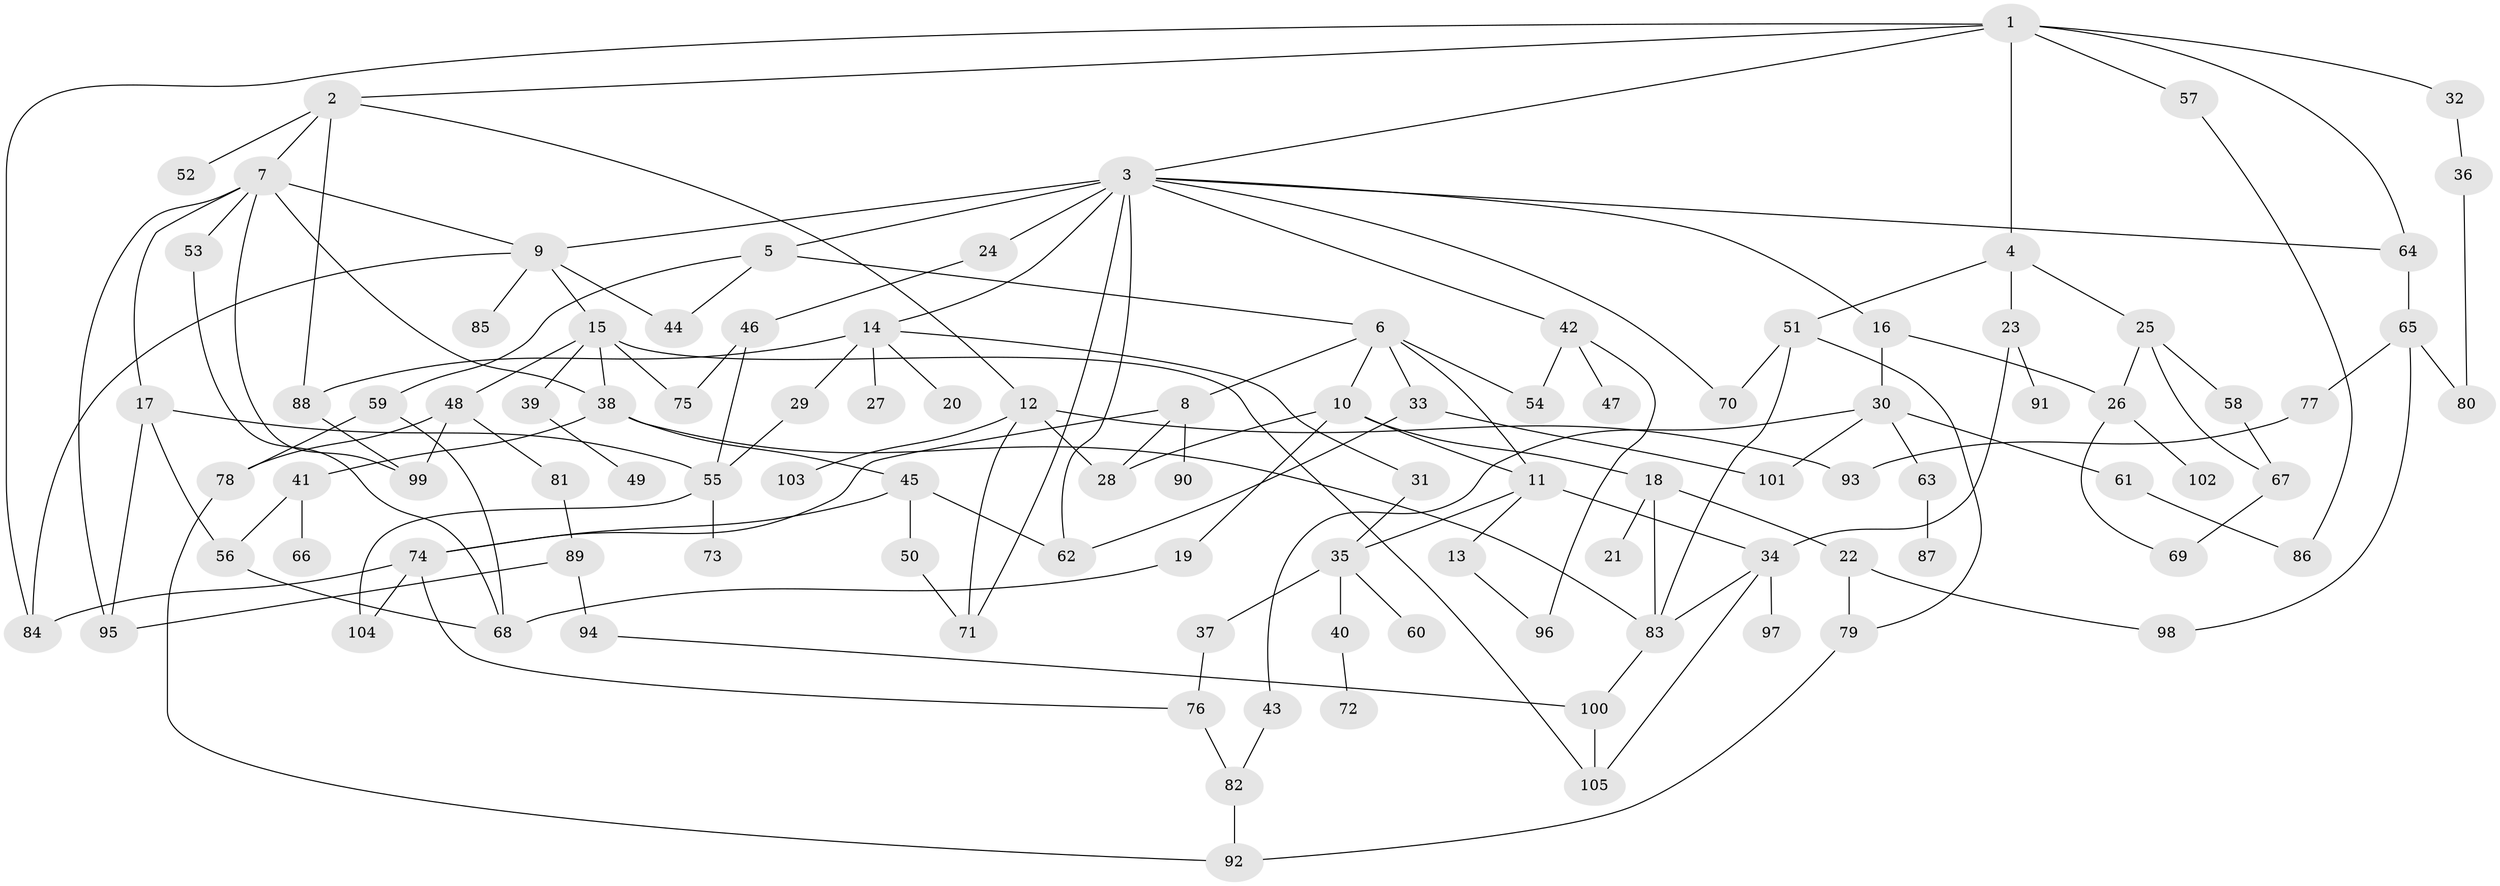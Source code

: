 // Generated by graph-tools (version 1.1) at 2025/34/03/09/25 02:34:11]
// undirected, 105 vertices, 156 edges
graph export_dot {
graph [start="1"]
  node [color=gray90,style=filled];
  1;
  2;
  3;
  4;
  5;
  6;
  7;
  8;
  9;
  10;
  11;
  12;
  13;
  14;
  15;
  16;
  17;
  18;
  19;
  20;
  21;
  22;
  23;
  24;
  25;
  26;
  27;
  28;
  29;
  30;
  31;
  32;
  33;
  34;
  35;
  36;
  37;
  38;
  39;
  40;
  41;
  42;
  43;
  44;
  45;
  46;
  47;
  48;
  49;
  50;
  51;
  52;
  53;
  54;
  55;
  56;
  57;
  58;
  59;
  60;
  61;
  62;
  63;
  64;
  65;
  66;
  67;
  68;
  69;
  70;
  71;
  72;
  73;
  74;
  75;
  76;
  77;
  78;
  79;
  80;
  81;
  82;
  83;
  84;
  85;
  86;
  87;
  88;
  89;
  90;
  91;
  92;
  93;
  94;
  95;
  96;
  97;
  98;
  99;
  100;
  101;
  102;
  103;
  104;
  105;
  1 -- 2;
  1 -- 3;
  1 -- 4;
  1 -- 32;
  1 -- 57;
  1 -- 64;
  1 -- 84;
  2 -- 7;
  2 -- 12;
  2 -- 52;
  2 -- 88;
  3 -- 5;
  3 -- 9;
  3 -- 14;
  3 -- 16;
  3 -- 24;
  3 -- 42;
  3 -- 70;
  3 -- 62;
  3 -- 64;
  3 -- 71;
  4 -- 23;
  4 -- 25;
  4 -- 51;
  5 -- 6;
  5 -- 59;
  5 -- 44;
  6 -- 8;
  6 -- 10;
  6 -- 33;
  6 -- 54;
  6 -- 11;
  7 -- 17;
  7 -- 38;
  7 -- 53;
  7 -- 9;
  7 -- 99;
  7 -- 95;
  8 -- 90;
  8 -- 28;
  8 -- 74;
  9 -- 15;
  9 -- 44;
  9 -- 85;
  9 -- 84;
  10 -- 11;
  10 -- 18;
  10 -- 19;
  10 -- 28;
  11 -- 13;
  11 -- 34;
  11 -- 35;
  12 -- 28;
  12 -- 103;
  12 -- 93;
  12 -- 71;
  13 -- 96;
  14 -- 20;
  14 -- 27;
  14 -- 29;
  14 -- 31;
  14 -- 88;
  15 -- 39;
  15 -- 48;
  15 -- 75;
  15 -- 38;
  15 -- 105;
  16 -- 26;
  16 -- 30;
  17 -- 95;
  17 -- 55;
  17 -- 56;
  18 -- 21;
  18 -- 22;
  18 -- 83;
  19 -- 68;
  22 -- 79;
  22 -- 98;
  23 -- 91;
  23 -- 34;
  24 -- 46;
  25 -- 58;
  25 -- 26;
  25 -- 67;
  26 -- 102;
  26 -- 69;
  29 -- 55;
  30 -- 43;
  30 -- 61;
  30 -- 63;
  30 -- 101;
  31 -- 35;
  32 -- 36;
  33 -- 101;
  33 -- 62;
  34 -- 97;
  34 -- 83;
  34 -- 105;
  35 -- 37;
  35 -- 40;
  35 -- 60;
  36 -- 80;
  37 -- 76;
  38 -- 41;
  38 -- 45;
  38 -- 83;
  39 -- 49;
  40 -- 72;
  41 -- 56;
  41 -- 66;
  42 -- 47;
  42 -- 96;
  42 -- 54;
  43 -- 82;
  45 -- 50;
  45 -- 62;
  45 -- 74;
  46 -- 55;
  46 -- 75;
  48 -- 78;
  48 -- 81;
  48 -- 99;
  50 -- 71;
  51 -- 83;
  51 -- 70;
  51 -- 79;
  53 -- 68;
  55 -- 73;
  55 -- 104;
  56 -- 68;
  57 -- 86;
  58 -- 67;
  59 -- 78;
  59 -- 68;
  61 -- 86;
  63 -- 87;
  64 -- 65;
  65 -- 77;
  65 -- 98;
  65 -- 80;
  67 -- 69;
  74 -- 76;
  74 -- 104;
  74 -- 84;
  76 -- 82;
  77 -- 93;
  78 -- 92;
  79 -- 92;
  81 -- 89;
  82 -- 92;
  83 -- 100;
  88 -- 99;
  89 -- 94;
  89 -- 95;
  94 -- 100;
  100 -- 105;
}
